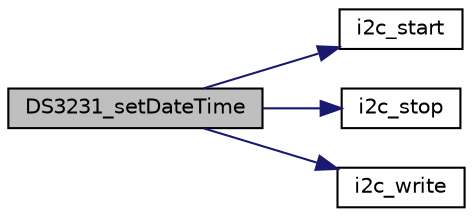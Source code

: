 digraph "DS3231_setDateTime"
{
 // LATEX_PDF_SIZE
  edge [fontname="Helvetica",fontsize="10",labelfontname="Helvetica",labelfontsize="10"];
  node [fontname="Helvetica",fontsize="10",shape=record];
  rankdir="LR";
  Node1 [label="DS3231_setDateTime",height=0.2,width=0.4,color="black", fillcolor="grey75", style="filled", fontcolor="black",tooltip=" "];
  Node1 -> Node2 [color="midnightblue",fontsize="10",style="solid",fontname="Helvetica"];
  Node2 [label="i2c_start",height=0.2,width=0.4,color="black", fillcolor="white", style="filled",URL="$group__pfleury__ic2master.html#ga58dfadce0c2fee4bfac01df6cd2b4477",tooltip="Issues a start condition and sends address and transfer direction."];
  Node1 -> Node3 [color="midnightblue",fontsize="10",style="solid",fontname="Helvetica"];
  Node3 [label="i2c_stop",height=0.2,width=0.4,color="black", fillcolor="white", style="filled",URL="$group__pfleury__ic2master.html#gad35d4e4f52ca74b503d5e5e1e0a3f5f3",tooltip="Terminates the data transfer and releases the I2C bus."];
  Node1 -> Node4 [color="midnightblue",fontsize="10",style="solid",fontname="Helvetica"];
  Node4 [label="i2c_write",height=0.2,width=0.4,color="black", fillcolor="white", style="filled",URL="$group__pfleury__ic2master.html#gadd947aade44ed6b7f92265f9dec4a711",tooltip="Send one byte to I2C device."];
}
